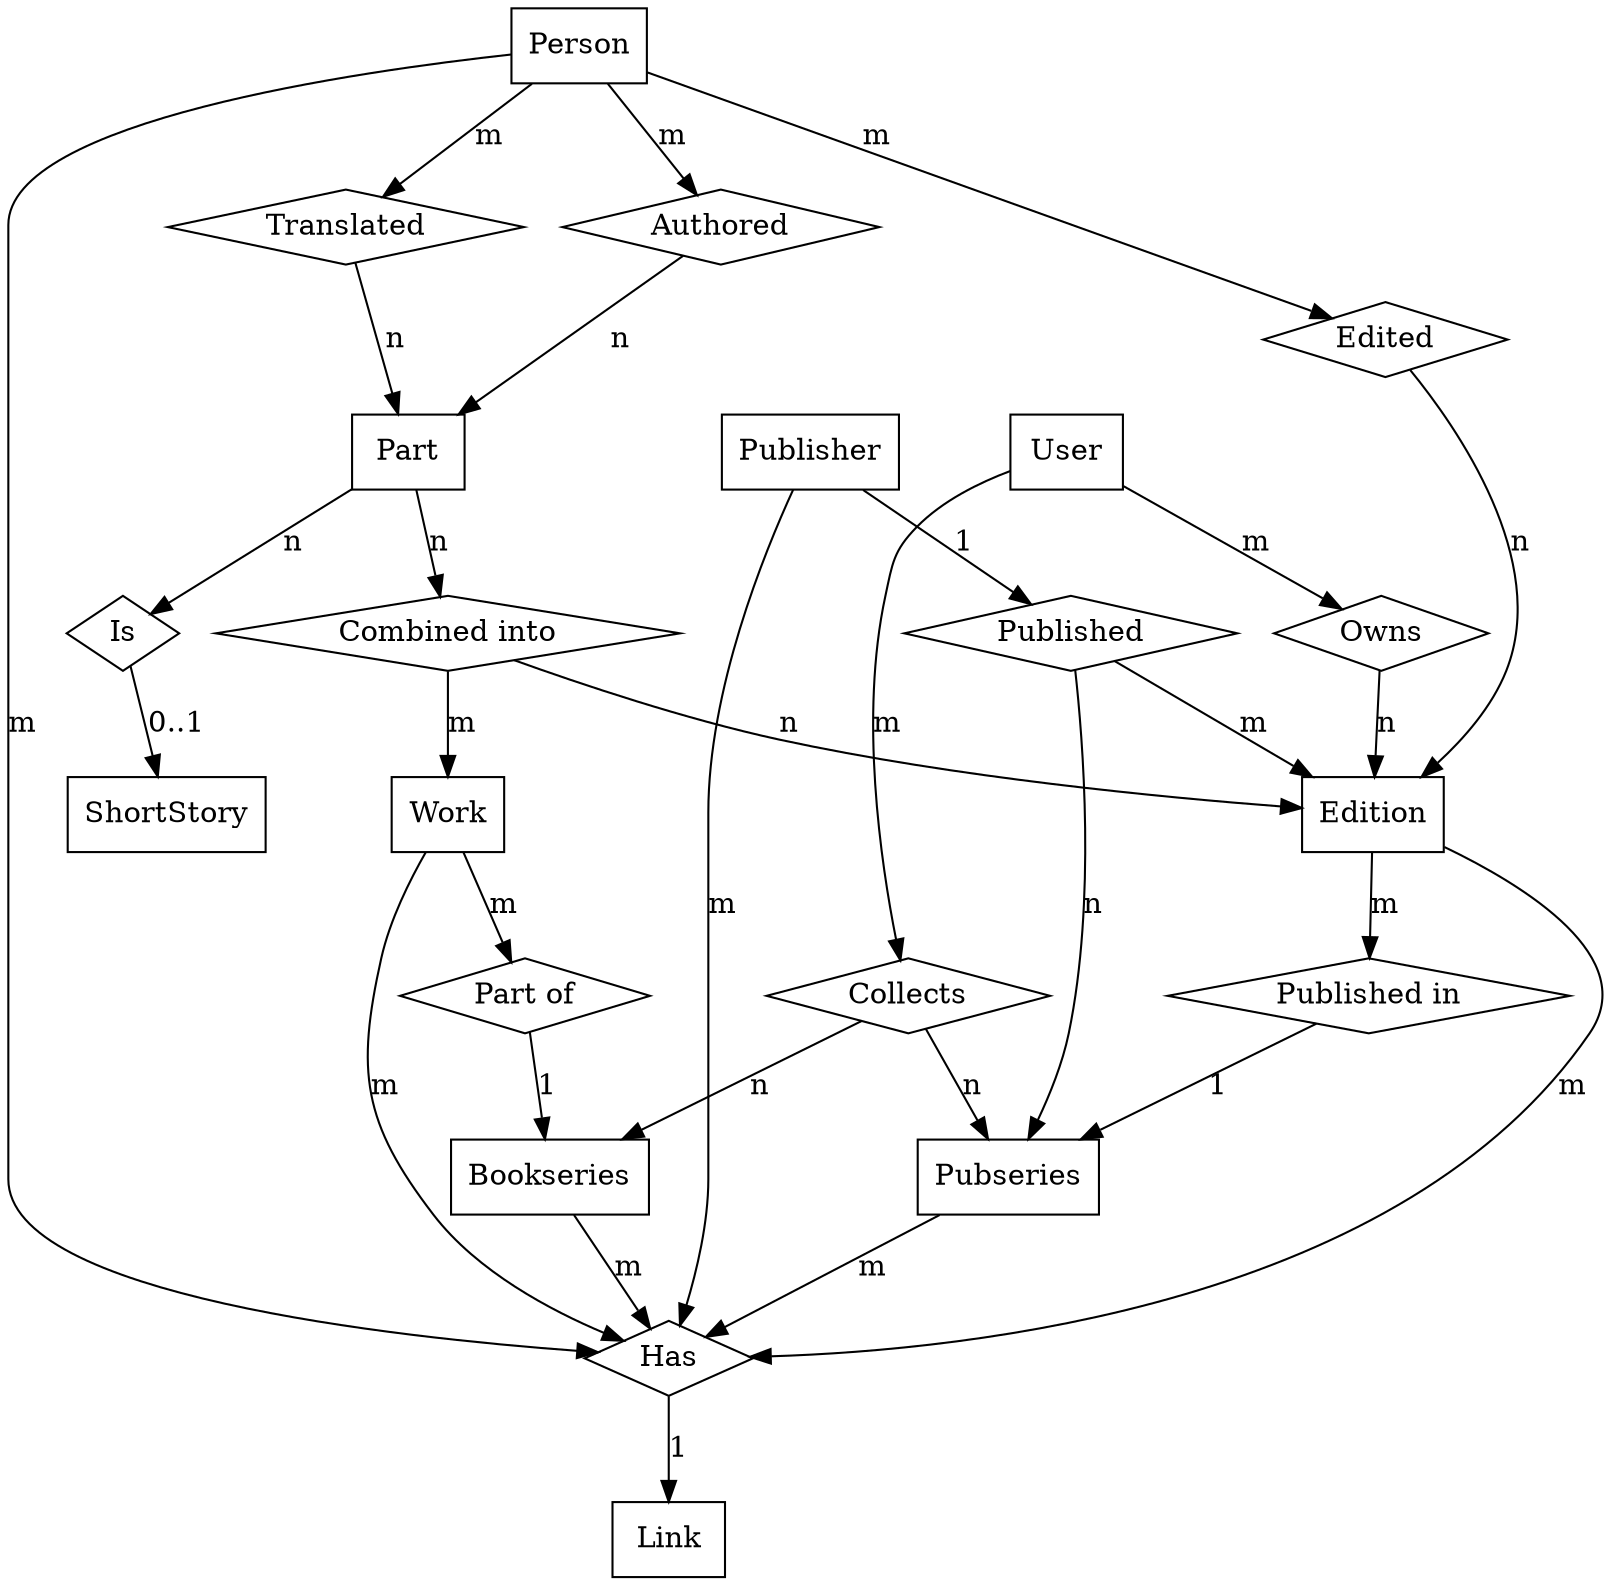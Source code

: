 digraph g {
	rankdir = TB;	
	node [shape=plaintext];

	node [shape=box]; 
		Person; 
		Edition; 
		Work; 
		Part; 
		Publisher; 
		Bookseries;
		Pubseries; 
		User;
                ShortStory;
                Link;
	node [shape=diamond]; 
		Authored; Edited; Translated; 
		"Combined into"; 
		"Part of";
		"Published in";
		Published;
		"Owns";
		"Collects";
                Is;
                Has;

	Person -> Authored [label = "m"];
	Authored -> Part [label = "n"];
	Person -> Translated [label = "m"];
	Translated -> Part [label = "n"];
	Person -> Edited [label = "m"];
	Edited -> Edition [label = "n"];

	Publisher -> Published [label = "1"];
	Published -> Edition [label = "m"];
	Published -> Pubseries [label = "n"];

	Work -> "Part of" [label = "m"];
	"Part of" -> Bookseries [label = "1"];
	Edition -> "Published in" [label = "m"];
	"Published in" -> Pubseries [label = "1"];
	Part -> "Combined into" [label = "n"];
	"Combined into" -> Edition [label = "n"];
	"Combined into" -> Work [label = "m"];
        Part -> Is [label = "n"];
        Is -> ShortStory [label = "0..1"];

	User -> Owns [label = "m"];
	Owns -> Edition [label = "n"];
	User -> "Collects" [label = "m"];
	"Collects" -> Bookseries [label = "n"];
	"Collects" -> Pubseries [label = "n"];
        Has -> Link [label="1"];
        Person -> Has [label = "m"];
        Work -> Has [label = "m"];
        Edition -> Has [label = "m"];
        Pubseries -> Has [label = "m"];
        Bookseries -> Has [label = "m"];
        Publisher -> Has [label = "m"];
}	
